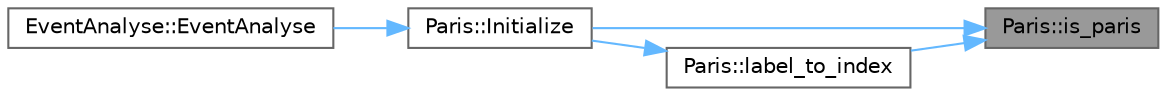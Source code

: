 digraph "Paris::is_paris"
{
 // LATEX_PDF_SIZE
  bgcolor="transparent";
  edge [fontname=Helvetica,fontsize=10,labelfontname=Helvetica,labelfontsize=10];
  node [fontname=Helvetica,fontsize=10,shape=box,height=0.2,width=0.4];
  rankdir="RL";
  Node1 [id="Node000001",label="Paris::is_paris",height=0.2,width=0.4,color="gray40", fillcolor="grey60", style="filled", fontcolor="black",tooltip=" "];
  Node1 -> Node2 [id="edge1_Node000001_Node000002",dir="back",color="steelblue1",style="solid",tooltip=" "];
  Node2 [id="Node000002",label="Paris::Initialize",height=0.2,width=0.4,color="grey40", fillcolor="white", style="filled",URL="$class_paris.html#accb2dc0034a5913574a98e2d47409bcf",tooltip=" "];
  Node2 -> Node3 [id="edge2_Node000002_Node000003",dir="back",color="steelblue1",style="solid",tooltip=" "];
  Node3 [id="Node000003",label="EventAnalyse::EventAnalyse",height=0.2,width=0.4,color="grey40", fillcolor="white", style="filled",URL="$class_event_analyse.html#ad1a958082173e421e93221ce6759c850",tooltip=" "];
  Node1 -> Node4 [id="edge3_Node000001_Node000004",dir="back",color="steelblue1",style="solid",tooltip=" "];
  Node4 [id="Node000004",label="Paris::label_to_index",height=0.2,width=0.4,color="grey40", fillcolor="white", style="filled",URL="$class_paris.html#a060a9d4c6345e7b73ac62ad5aee1bd23",tooltip=" "];
  Node4 -> Node2 [id="edge4_Node000004_Node000002",dir="back",color="steelblue1",style="solid",tooltip=" "];
}
